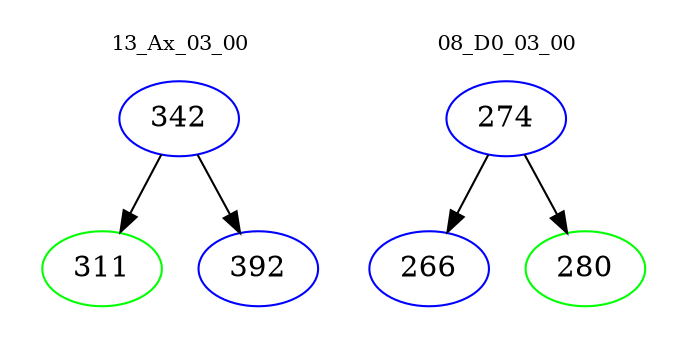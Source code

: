 digraph{
subgraph cluster_0 {
color = white
label = "13_Ax_03_00";
fontsize=10;
T0_342 [label="342", color="blue"]
T0_342 -> T0_311 [color="black"]
T0_311 [label="311", color="green"]
T0_342 -> T0_392 [color="black"]
T0_392 [label="392", color="blue"]
}
subgraph cluster_1 {
color = white
label = "08_D0_03_00";
fontsize=10;
T1_274 [label="274", color="blue"]
T1_274 -> T1_266 [color="black"]
T1_266 [label="266", color="blue"]
T1_274 -> T1_280 [color="black"]
T1_280 [label="280", color="green"]
}
}
